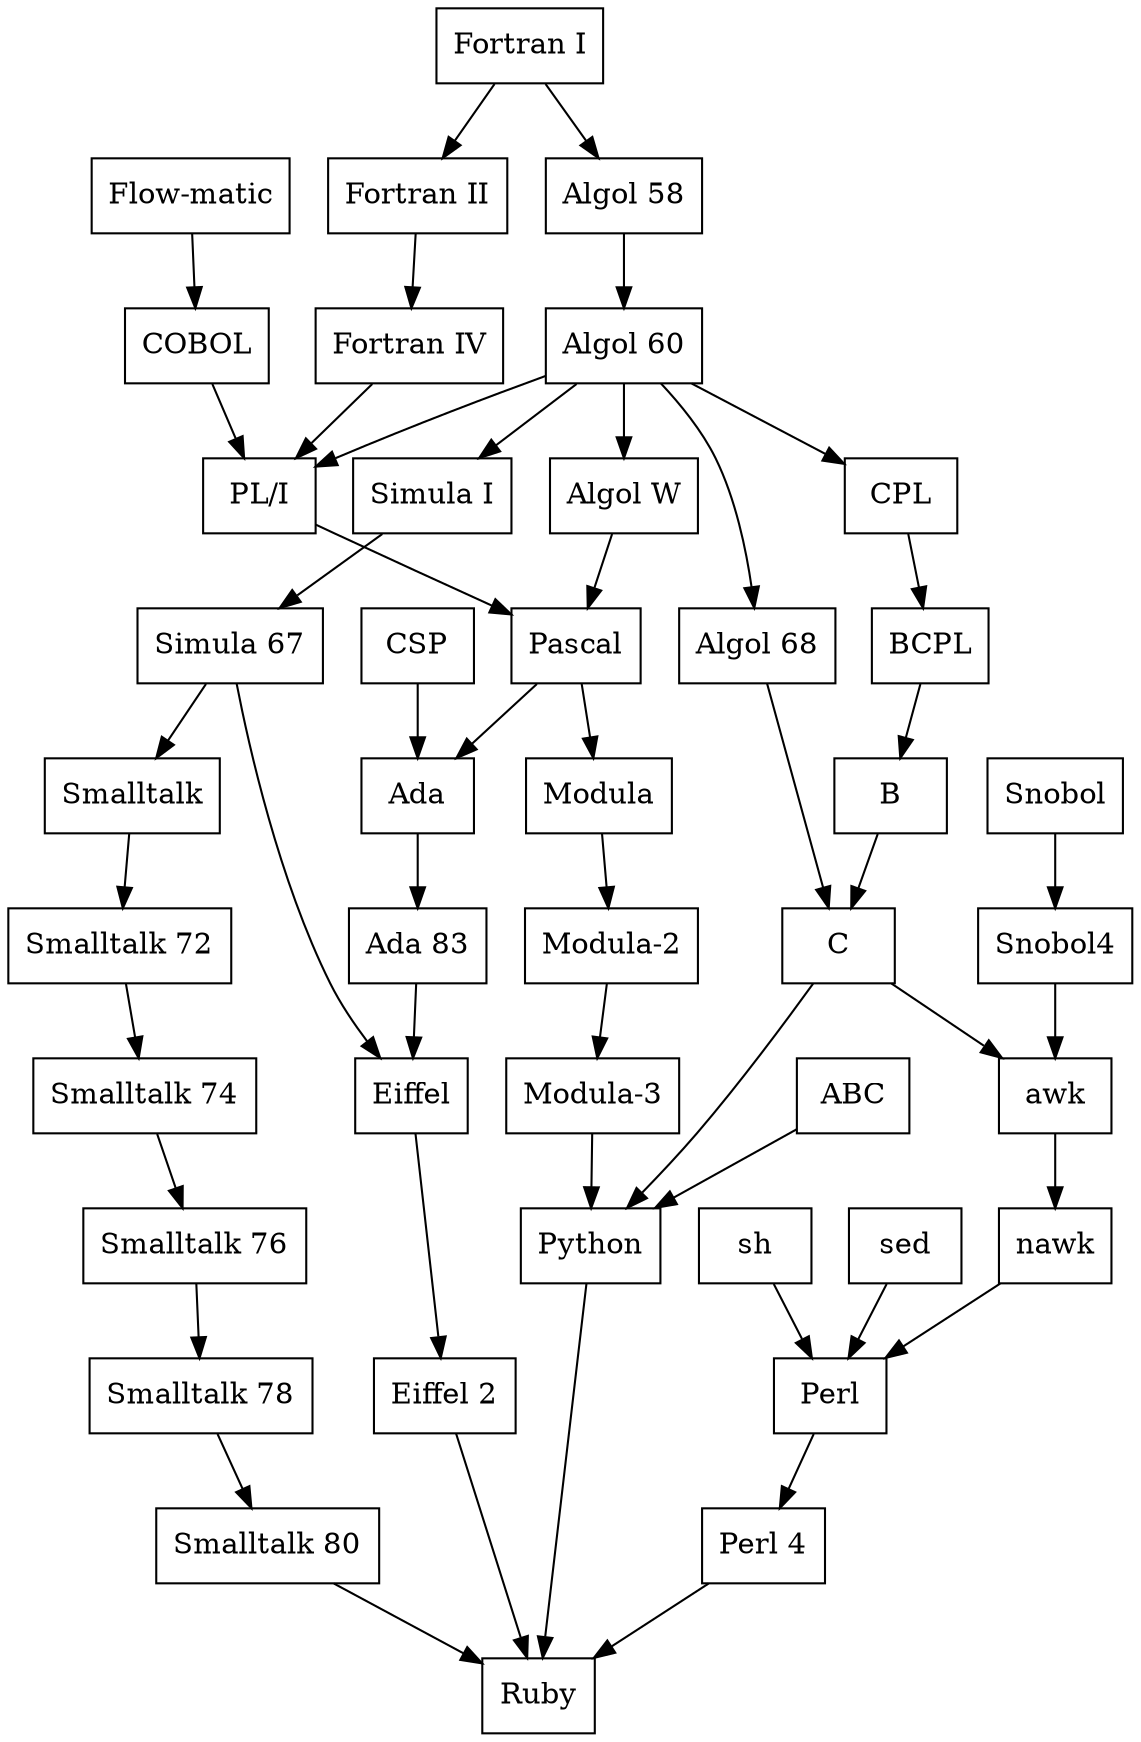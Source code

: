 digraph Ruby {
  node [shape="box"]
  "Fortran I" -> "Algol 58"
  "Algol 58" -> "Algol 60"
  "Algol 60" -> "Simula I"
  "Simula I" -> "Simula 67"
  "Simula 67" -> "Smalltalk"
  "Smalltalk" -> "Smalltalk 72"
  "Smalltalk 72" -> "Smalltalk 74"
  "Smalltalk 74" -> "Smalltalk 76"
  "Smalltalk 76" -> "Smalltalk 78"
  "Smalltalk 78" -> "Smalltalk 80"
  "Smalltalk 80" -> "Ruby"
  "sh" -> "Perl"
  "sed" -> "Perl"
  "Algol 60" -> "Algol 68"
  "Algol 68" -> "C"
  "Algol 60" -> "CPL"
  "CPL" -> "BCPL"
  "BCPL" -> "B"
  "B" -> "C"
  "C" -> "awk"
  "Snobol" -> "Snobol4"
  "Snobol4" -> "awk"
  "awk" -> "nawk"
  "nawk" -> "Perl"
  "Perl" -> "Perl 4"
  "Perl 4" -> "Ruby"
  "C" -> "Python"
  "ABC" -> "Python"
  "COBOL" -> "PL/I"
  "Algol 60" -> "PL/I"
  "Fortran I" -> "Fortran II"
  "Fortran II" -> "Fortran IV"
  "Fortran IV" -> "PL/I"
  "PL/I" -> "Pascal"
  "Algol 60" -> "Algol W"
  "Algol W" -> "Pascal"
  "Pascal" -> "Modula"
  "Modula" -> "Modula-2"
  "Modula-2" -> "Modula-3"
  "Modula-3" -> "Python"
  "Python" -> "Ruby"
  "Simula 67" -> "Eiffel"
  "CSP" -> "Ada"
  "Flow-matic" -> "COBOL"
  "Pascal" -> "Ada"
  "Ada" -> "Ada 83"
  "Ada 83" -> "Eiffel"
  "Eiffel" -> "Eiffel 2"
  "Eiffel 2" -> "Ruby"
}
